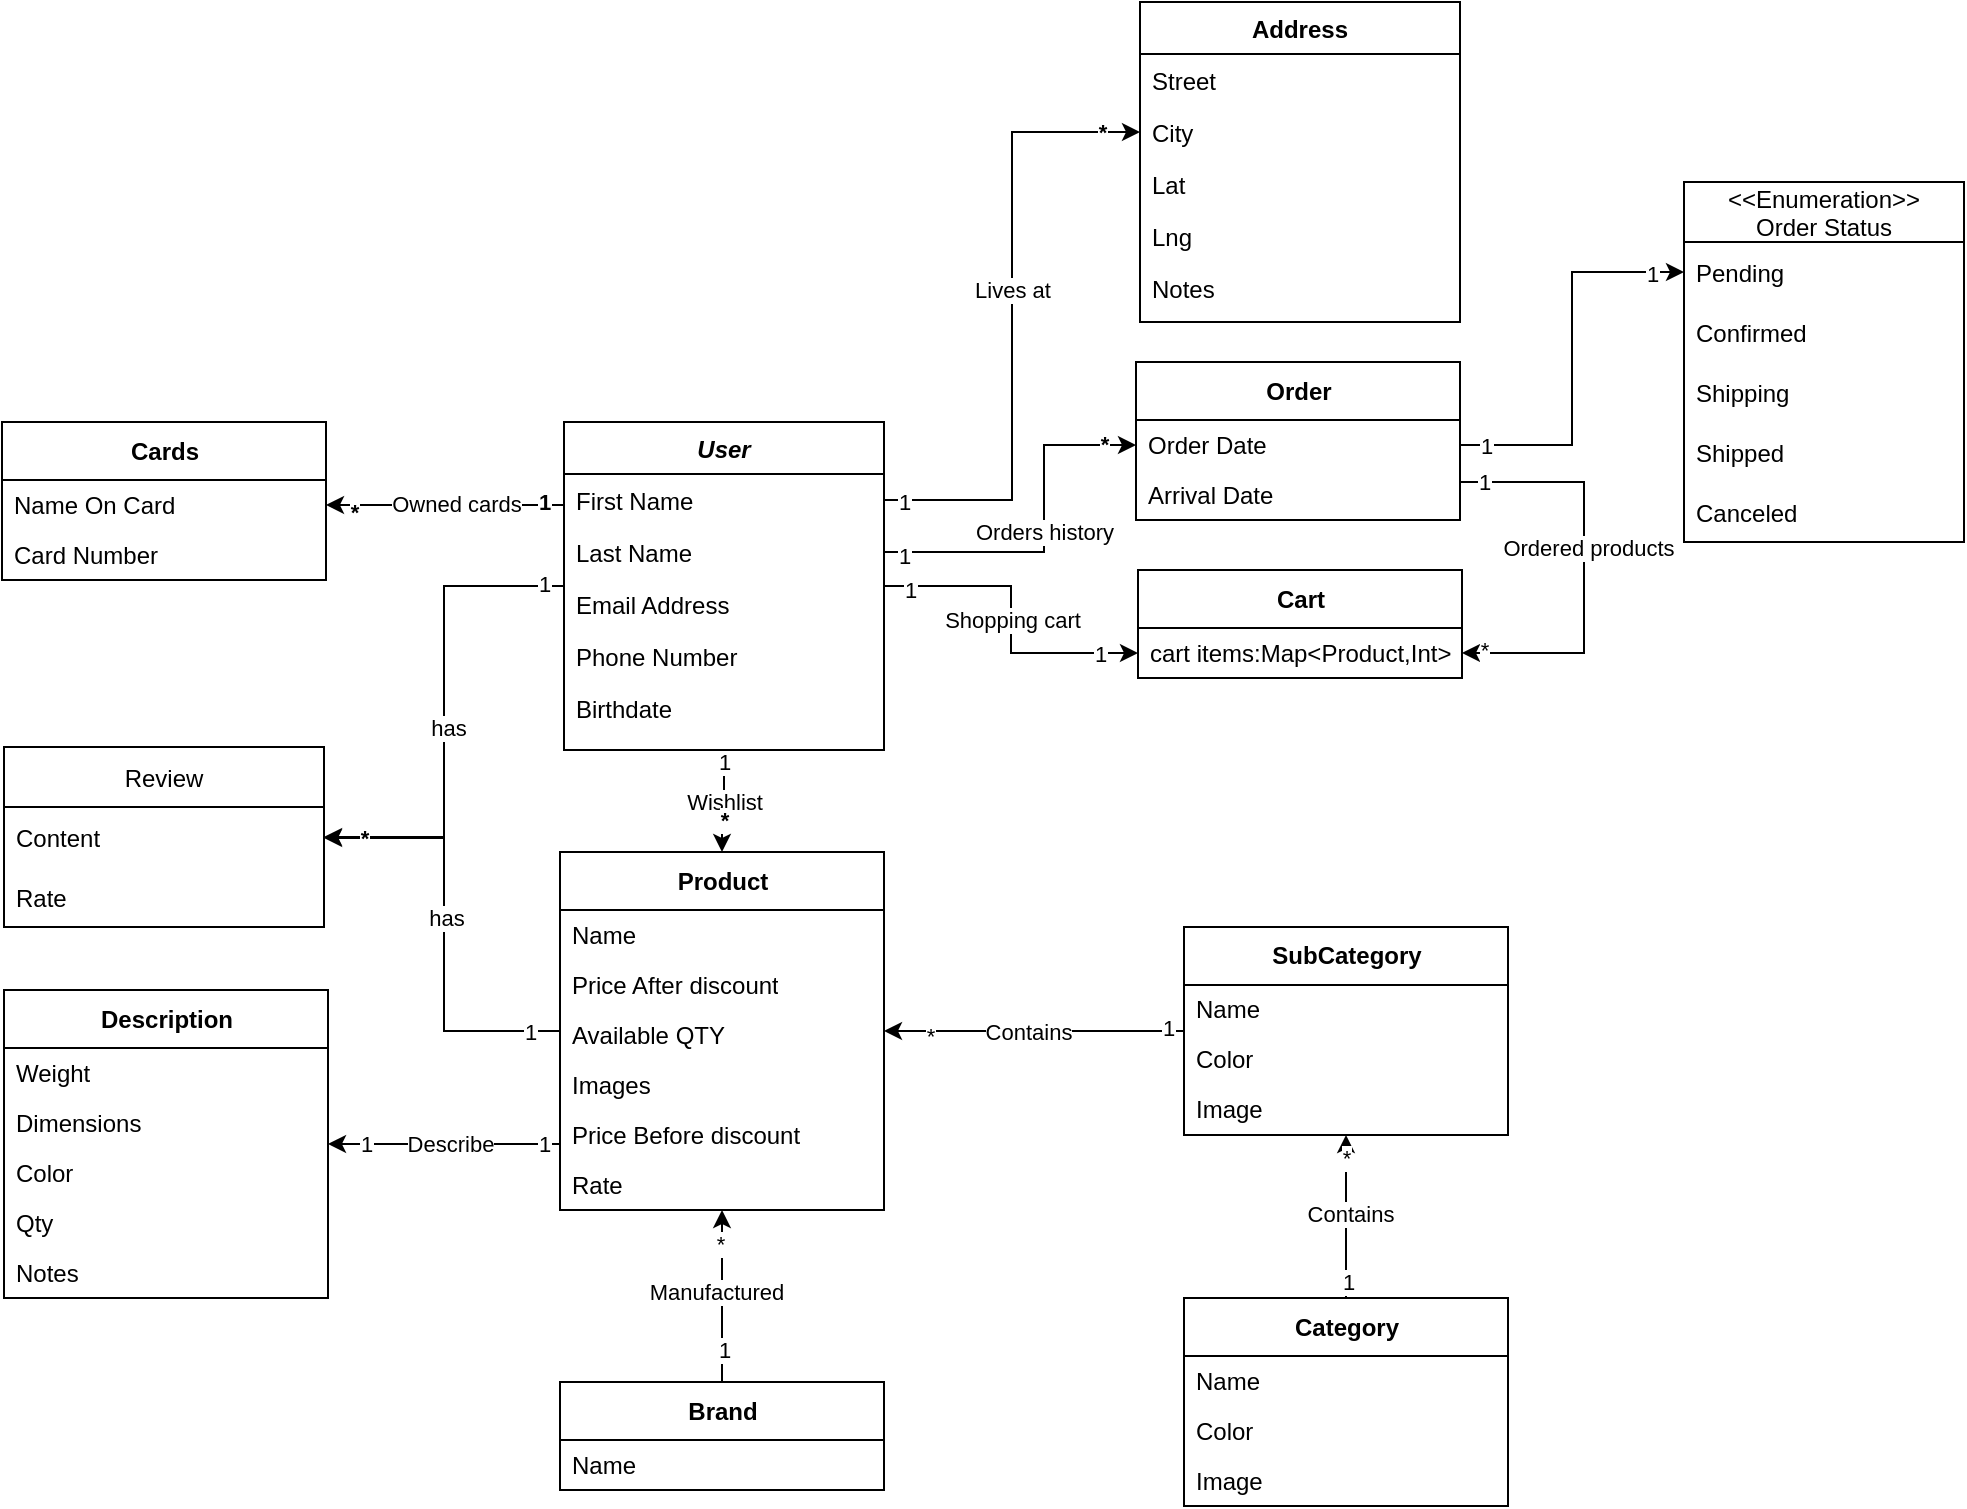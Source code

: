 <mxfile version="15.8.4" type="device"><diagram id="C5RBs43oDa-KdzZeNtuy" name="Page-1"><mxGraphModel dx="1754" dy="1561" grid="1" gridSize="10" guides="1" tooltips="1" connect="1" arrows="1" fold="1" page="1" pageScale="1" pageWidth="827" pageHeight="1169" math="0" shadow="0"><root><mxCell id="WIyWlLk6GJQsqaUBKTNV-0"/><mxCell id="WIyWlLk6GJQsqaUBKTNV-1" parent="WIyWlLk6GJQsqaUBKTNV-0"/><mxCell id="TYzhtaJkAtgRP31RwPeW-9" style="edgeStyle=orthogonalEdgeStyle;rounded=0;orthogonalLoop=1;jettySize=auto;html=1;entryX=0;entryY=0.5;entryDx=0;entryDy=0;exitX=1;exitY=0.5;exitDx=0;exitDy=0;" parent="WIyWlLk6GJQsqaUBKTNV-1" source="zkfFHV4jXpPFQw0GAbJ--1" target="zkfFHV4jXpPFQw0GAbJ--19" edge="1"><mxGeometry relative="1" as="geometry"/></mxCell><mxCell id="TYzhtaJkAtgRP31RwPeW-10" value="Lives at" style="edgeLabel;html=1;align=center;verticalAlign=middle;resizable=0;points=[];" parent="TYzhtaJkAtgRP31RwPeW-9" vertex="1" connectable="0"><mxGeometry x="0.083" relative="1" as="geometry"><mxPoint as="offset"/></mxGeometry></mxCell><mxCell id="TYzhtaJkAtgRP31RwPeW-12" value="1" style="edgeLabel;html=1;align=center;verticalAlign=middle;resizable=0;points=[];" parent="TYzhtaJkAtgRP31RwPeW-9" vertex="1" connectable="0"><mxGeometry x="-0.917" y="-1" relative="1" as="geometry"><mxPoint x="-3" as="offset"/></mxGeometry></mxCell><mxCell id="TYzhtaJkAtgRP31RwPeW-13" value="&lt;b&gt;*&lt;/b&gt;" style="edgeLabel;html=1;align=center;verticalAlign=middle;resizable=0;points=[];" parent="TYzhtaJkAtgRP31RwPeW-9" vertex="1" connectable="0"><mxGeometry x="0.878" relative="1" as="geometry"><mxPoint as="offset"/></mxGeometry></mxCell><mxCell id="TYzhtaJkAtgRP31RwPeW-72" value="Shopping cart" style="edgeStyle=orthogonalEdgeStyle;rounded=0;orthogonalLoop=1;jettySize=auto;html=1;entryX=0;entryY=0.5;entryDx=0;entryDy=0;" parent="WIyWlLk6GJQsqaUBKTNV-1" source="zkfFHV4jXpPFQw0GAbJ--0" target="TYzhtaJkAtgRP31RwPeW-34" edge="1"><mxGeometry relative="1" as="geometry"/></mxCell><mxCell id="TYzhtaJkAtgRP31RwPeW-73" value="1" style="edgeLabel;html=1;align=center;verticalAlign=middle;resizable=0;points=[];" parent="TYzhtaJkAtgRP31RwPeW-72" vertex="1" connectable="0"><mxGeometry x="-0.844" y="-2" relative="1" as="geometry"><mxPoint as="offset"/></mxGeometry></mxCell><mxCell id="TYzhtaJkAtgRP31RwPeW-74" value="1" style="edgeLabel;html=1;align=center;verticalAlign=middle;resizable=0;points=[];" parent="TYzhtaJkAtgRP31RwPeW-72" vertex="1" connectable="0"><mxGeometry x="0.765" y="1" relative="1" as="geometry"><mxPoint y="1" as="offset"/></mxGeometry></mxCell><mxCell id="TYzhtaJkAtgRP31RwPeW-75" value="Wishlist" style="edgeStyle=orthogonalEdgeStyle;rounded=0;orthogonalLoop=1;jettySize=auto;html=1;entryX=0.5;entryY=0;entryDx=0;entryDy=0;" parent="WIyWlLk6GJQsqaUBKTNV-1" source="zkfFHV4jXpPFQw0GAbJ--0" target="TYzhtaJkAtgRP31RwPeW-25" edge="1"><mxGeometry relative="1" as="geometry"/></mxCell><mxCell id="TYzhtaJkAtgRP31RwPeW-76" value="1" style="edgeLabel;html=1;align=center;verticalAlign=middle;resizable=0;points=[];" parent="TYzhtaJkAtgRP31RwPeW-75" vertex="1" connectable="0"><mxGeometry x="-0.794" y="2" relative="1" as="geometry"><mxPoint x="-2" as="offset"/></mxGeometry></mxCell><mxCell id="TYzhtaJkAtgRP31RwPeW-77" value="*" style="edgeLabel;html=1;align=center;verticalAlign=middle;resizable=0;points=[];fontStyle=1" parent="TYzhtaJkAtgRP31RwPeW-75" vertex="1" connectable="0"><mxGeometry x="0.726" y="2" relative="1" as="geometry"><mxPoint x="-1" y="-9" as="offset"/></mxGeometry></mxCell><mxCell id="sd44v-AZiy7XLzs2Aaus-18" style="edgeStyle=orthogonalEdgeStyle;rounded=0;orthogonalLoop=1;jettySize=auto;html=1;" edge="1" parent="WIyWlLk6GJQsqaUBKTNV-1" source="zkfFHV4jXpPFQw0GAbJ--0" target="sd44v-AZiy7XLzs2Aaus-8"><mxGeometry relative="1" as="geometry"/></mxCell><mxCell id="sd44v-AZiy7XLzs2Aaus-19" value="1" style="edgeLabel;html=1;align=center;verticalAlign=middle;resizable=0;points=[];" vertex="1" connectable="0" parent="sd44v-AZiy7XLzs2Aaus-18"><mxGeometry x="-0.913" y="-1" relative="1" as="geometry"><mxPoint as="offset"/></mxGeometry></mxCell><mxCell id="sd44v-AZiy7XLzs2Aaus-20" value="has" style="edgeLabel;html=1;align=center;verticalAlign=middle;resizable=0;points=[];" vertex="1" connectable="0" parent="sd44v-AZiy7XLzs2Aaus-18"><mxGeometry x="0.062" y="2" relative="1" as="geometry"><mxPoint as="offset"/></mxGeometry></mxCell><mxCell id="zkfFHV4jXpPFQw0GAbJ--0" value="User" style="swimlane;fontStyle=3;align=center;verticalAlign=top;childLayout=stackLayout;horizontal=1;startSize=26;horizontalStack=0;resizeParent=1;resizeLast=0;collapsible=1;marginBottom=0;rounded=0;shadow=0;strokeWidth=1;" parent="WIyWlLk6GJQsqaUBKTNV-1" vertex="1"><mxGeometry x="220" y="120" width="160" height="164" as="geometry"><mxRectangle x="230" y="140" width="160" height="26" as="alternateBounds"/></mxGeometry></mxCell><mxCell id="zkfFHV4jXpPFQw0GAbJ--1" value="First Name" style="text;align=left;verticalAlign=top;spacingLeft=4;spacingRight=4;overflow=hidden;rotatable=0;points=[[0,0.5],[1,0.5]];portConstraint=eastwest;" parent="zkfFHV4jXpPFQw0GAbJ--0" vertex="1"><mxGeometry y="26" width="160" height="26" as="geometry"/></mxCell><mxCell id="zkfFHV4jXpPFQw0GAbJ--2" value="Last Name" style="text;align=left;verticalAlign=top;spacingLeft=4;spacingRight=4;overflow=hidden;rotatable=0;points=[[0,0.5],[1,0.5]];portConstraint=eastwest;rounded=0;shadow=0;html=0;" parent="zkfFHV4jXpPFQw0GAbJ--0" vertex="1"><mxGeometry y="52" width="160" height="26" as="geometry"/></mxCell><mxCell id="zkfFHV4jXpPFQw0GAbJ--3" value="Email Address" style="text;align=left;verticalAlign=top;spacingLeft=4;spacingRight=4;overflow=hidden;rotatable=0;points=[[0,0.5],[1,0.5]];portConstraint=eastwest;rounded=0;shadow=0;html=0;" parent="zkfFHV4jXpPFQw0GAbJ--0" vertex="1"><mxGeometry y="78" width="160" height="26" as="geometry"/></mxCell><mxCell id="TYzhtaJkAtgRP31RwPeW-0" value="Phone Number" style="text;align=left;verticalAlign=top;spacingLeft=4;spacingRight=4;overflow=hidden;rotatable=0;points=[[0,0.5],[1,0.5]];portConstraint=eastwest;rounded=0;shadow=0;html=0;" parent="zkfFHV4jXpPFQw0GAbJ--0" vertex="1"><mxGeometry y="104" width="160" height="26" as="geometry"/></mxCell><mxCell id="TYzhtaJkAtgRP31RwPeW-1" value="Birthdate" style="text;align=left;verticalAlign=top;spacingLeft=4;spacingRight=4;overflow=hidden;rotatable=0;points=[[0,0.5],[1,0.5]];portConstraint=eastwest;rounded=0;shadow=0;html=0;" parent="zkfFHV4jXpPFQw0GAbJ--0" vertex="1"><mxGeometry y="130" width="160" height="26" as="geometry"/></mxCell><mxCell id="zkfFHV4jXpPFQw0GAbJ--17" value="Address" style="swimlane;fontStyle=1;align=center;verticalAlign=top;childLayout=stackLayout;horizontal=1;startSize=26;horizontalStack=0;resizeParent=1;resizeLast=0;collapsible=1;marginBottom=0;rounded=0;shadow=0;strokeWidth=1;" parent="WIyWlLk6GJQsqaUBKTNV-1" vertex="1"><mxGeometry x="508" y="-90" width="160" height="160" as="geometry"><mxRectangle x="550" y="140" width="160" height="26" as="alternateBounds"/></mxGeometry></mxCell><mxCell id="zkfFHV4jXpPFQw0GAbJ--18" value="Street" style="text;align=left;verticalAlign=top;spacingLeft=4;spacingRight=4;overflow=hidden;rotatable=0;points=[[0,0.5],[1,0.5]];portConstraint=eastwest;" parent="zkfFHV4jXpPFQw0GAbJ--17" vertex="1"><mxGeometry y="26" width="160" height="26" as="geometry"/></mxCell><mxCell id="zkfFHV4jXpPFQw0GAbJ--19" value="City" style="text;align=left;verticalAlign=top;spacingLeft=4;spacingRight=4;overflow=hidden;rotatable=0;points=[[0,0.5],[1,0.5]];portConstraint=eastwest;rounded=0;shadow=0;html=0;" parent="zkfFHV4jXpPFQw0GAbJ--17" vertex="1"><mxGeometry y="52" width="160" height="26" as="geometry"/></mxCell><mxCell id="zkfFHV4jXpPFQw0GAbJ--20" value="Lat" style="text;align=left;verticalAlign=top;spacingLeft=4;spacingRight=4;overflow=hidden;rotatable=0;points=[[0,0.5],[1,0.5]];portConstraint=eastwest;rounded=0;shadow=0;html=0;" parent="zkfFHV4jXpPFQw0GAbJ--17" vertex="1"><mxGeometry y="78" width="160" height="26" as="geometry"/></mxCell><mxCell id="zkfFHV4jXpPFQw0GAbJ--21" value="Lng" style="text;align=left;verticalAlign=top;spacingLeft=4;spacingRight=4;overflow=hidden;rotatable=0;points=[[0,0.5],[1,0.5]];portConstraint=eastwest;rounded=0;shadow=0;html=0;" parent="zkfFHV4jXpPFQw0GAbJ--17" vertex="1"><mxGeometry y="104" width="160" height="26" as="geometry"/></mxCell><mxCell id="zkfFHV4jXpPFQw0GAbJ--22" value="Notes" style="text;align=left;verticalAlign=top;spacingLeft=4;spacingRight=4;overflow=hidden;rotatable=0;points=[[0,0.5],[1,0.5]];portConstraint=eastwest;rounded=0;shadow=0;html=0;" parent="zkfFHV4jXpPFQw0GAbJ--17" vertex="1"><mxGeometry y="130" width="160" height="26" as="geometry"/></mxCell><mxCell id="TYzhtaJkAtgRP31RwPeW-2" value="Order" style="swimlane;fontStyle=1;align=center;verticalAlign=middle;childLayout=stackLayout;horizontal=1;startSize=29;horizontalStack=0;resizeParent=1;resizeParentMax=0;resizeLast=0;collapsible=0;marginBottom=0;html=1;" parent="WIyWlLk6GJQsqaUBKTNV-1" vertex="1"><mxGeometry x="506" y="90" width="162" height="79" as="geometry"/></mxCell><mxCell id="TYzhtaJkAtgRP31RwPeW-4" value="Order Date" style="text;html=1;strokeColor=none;fillColor=none;align=left;verticalAlign=middle;spacingLeft=4;spacingRight=4;overflow=hidden;rotatable=0;points=[[0,0.5],[1,0.5]];portConstraint=eastwest;" parent="TYzhtaJkAtgRP31RwPeW-2" vertex="1"><mxGeometry y="29" width="162" height="25" as="geometry"/></mxCell><mxCell id="TYzhtaJkAtgRP31RwPeW-43" value="Arrival Date" style="text;html=1;strokeColor=none;fillColor=none;align=left;verticalAlign=middle;spacingLeft=4;spacingRight=4;overflow=hidden;rotatable=0;points=[[0,0.5],[1,0.5]];portConstraint=eastwest;" parent="TYzhtaJkAtgRP31RwPeW-2" vertex="1"><mxGeometry y="54" width="162" height="25" as="geometry"/></mxCell><mxCell id="TYzhtaJkAtgRP31RwPeW-11" value="Orders history" style="edgeStyle=orthogonalEdgeStyle;rounded=0;orthogonalLoop=1;jettySize=auto;html=1;exitX=1;exitY=0.5;exitDx=0;exitDy=0;entryX=0;entryY=0.5;entryDx=0;entryDy=0;" parent="WIyWlLk6GJQsqaUBKTNV-1" source="zkfFHV4jXpPFQw0GAbJ--2" edge="1"><mxGeometry relative="1" as="geometry"><mxPoint x="506" y="131.5" as="targetPoint"/><Array as="points"><mxPoint x="460" y="185"/><mxPoint x="460" y="132"/></Array></mxGeometry></mxCell><mxCell id="TYzhtaJkAtgRP31RwPeW-15" value="1" style="edgeLabel;html=1;align=center;verticalAlign=middle;resizable=0;points=[];" parent="TYzhtaJkAtgRP31RwPeW-11" vertex="1" connectable="0"><mxGeometry x="-0.788" y="-2" relative="1" as="geometry"><mxPoint x="-9" as="offset"/></mxGeometry></mxCell><mxCell id="TYzhtaJkAtgRP31RwPeW-16" value="&lt;b&gt;*&lt;/b&gt;" style="edgeLabel;html=1;align=center;verticalAlign=middle;resizable=0;points=[];" parent="TYzhtaJkAtgRP31RwPeW-11" vertex="1" connectable="0"><mxGeometry x="0.855" y="2" relative="1" as="geometry"><mxPoint x="-3" y="1" as="offset"/></mxGeometry></mxCell><mxCell id="TYzhtaJkAtgRP31RwPeW-18" value="Cards" style="swimlane;fontStyle=1;align=center;verticalAlign=middle;childLayout=stackLayout;horizontal=1;startSize=29;horizontalStack=0;resizeParent=1;resizeParentMax=0;resizeLast=0;collapsible=0;marginBottom=0;html=1;" parent="WIyWlLk6GJQsqaUBKTNV-1" vertex="1"><mxGeometry x="-61" y="120" width="162" height="79" as="geometry"/></mxCell><mxCell id="TYzhtaJkAtgRP31RwPeW-20" value="Name On Card" style="text;html=1;strokeColor=none;fillColor=none;align=left;verticalAlign=middle;spacingLeft=4;spacingRight=4;overflow=hidden;rotatable=0;points=[[0,0.5],[1,0.5]];portConstraint=eastwest;" parent="TYzhtaJkAtgRP31RwPeW-18" vertex="1"><mxGeometry y="29" width="162" height="25" as="geometry"/></mxCell><mxCell id="TYzhtaJkAtgRP31RwPeW-58" value="Card Number" style="text;html=1;strokeColor=none;fillColor=none;align=left;verticalAlign=middle;spacingLeft=4;spacingRight=4;overflow=hidden;rotatable=0;points=[[0,0.5],[1,0.5]];portConstraint=eastwest;" parent="TYzhtaJkAtgRP31RwPeW-18" vertex="1"><mxGeometry y="54" width="162" height="25" as="geometry"/></mxCell><mxCell id="TYzhtaJkAtgRP31RwPeW-105" style="edgeStyle=orthogonalEdgeStyle;rounded=0;orthogonalLoop=1;jettySize=auto;html=1;" parent="WIyWlLk6GJQsqaUBKTNV-1" source="TYzhtaJkAtgRP31RwPeW-25" target="TYzhtaJkAtgRP31RwPeW-98" edge="1"><mxGeometry relative="1" as="geometry"><Array as="points"><mxPoint x="180" y="481"/><mxPoint x="180" y="481"/></Array></mxGeometry></mxCell><mxCell id="TYzhtaJkAtgRP31RwPeW-107" value="1" style="edgeLabel;html=1;align=center;verticalAlign=middle;resizable=0;points=[];" parent="TYzhtaJkAtgRP31RwPeW-105" vertex="1" connectable="0"><mxGeometry x="0.685" relative="1" as="geometry"><mxPoint as="offset"/></mxGeometry></mxCell><mxCell id="TYzhtaJkAtgRP31RwPeW-108" value="1" style="edgeLabel;html=1;align=center;verticalAlign=middle;resizable=0;points=[];" parent="TYzhtaJkAtgRP31RwPeW-105" vertex="1" connectable="0"><mxGeometry x="-0.857" relative="1" as="geometry"><mxPoint as="offset"/></mxGeometry></mxCell><mxCell id="TYzhtaJkAtgRP31RwPeW-110" value="Describe" style="edgeLabel;html=1;align=center;verticalAlign=middle;resizable=0;points=[];" parent="TYzhtaJkAtgRP31RwPeW-105" vertex="1" connectable="0"><mxGeometry x="-0.046" relative="1" as="geometry"><mxPoint as="offset"/></mxGeometry></mxCell><mxCell id="sd44v-AZiy7XLzs2Aaus-14" style="edgeStyle=orthogonalEdgeStyle;rounded=0;orthogonalLoop=1;jettySize=auto;html=1;" edge="1" parent="WIyWlLk6GJQsqaUBKTNV-1" source="TYzhtaJkAtgRP31RwPeW-25" target="sd44v-AZiy7XLzs2Aaus-8"><mxGeometry relative="1" as="geometry"><Array as="points"><mxPoint x="160" y="425"/><mxPoint x="160" y="328"/></Array></mxGeometry></mxCell><mxCell id="sd44v-AZiy7XLzs2Aaus-15" value="1" style="edgeLabel;html=1;align=center;verticalAlign=middle;resizable=0;points=[];" vertex="1" connectable="0" parent="sd44v-AZiy7XLzs2Aaus-14"><mxGeometry x="-0.857" relative="1" as="geometry"><mxPoint as="offset"/></mxGeometry></mxCell><mxCell id="sd44v-AZiy7XLzs2Aaus-16" value="&lt;b&gt;*&lt;/b&gt;" style="edgeLabel;html=1;align=center;verticalAlign=middle;resizable=0;points=[];" vertex="1" connectable="0" parent="sd44v-AZiy7XLzs2Aaus-14"><mxGeometry x="0.812" relative="1" as="geometry"><mxPoint as="offset"/></mxGeometry></mxCell><mxCell id="sd44v-AZiy7XLzs2Aaus-17" value="has" style="edgeLabel;html=1;align=center;verticalAlign=middle;resizable=0;points=[];" vertex="1" connectable="0" parent="sd44v-AZiy7XLzs2Aaus-14"><mxGeometry x="0.073" y="-1" relative="1" as="geometry"><mxPoint as="offset"/></mxGeometry></mxCell><mxCell id="TYzhtaJkAtgRP31RwPeW-25" value="Product" style="swimlane;fontStyle=1;align=center;verticalAlign=middle;childLayout=stackLayout;horizontal=1;startSize=29;horizontalStack=0;resizeParent=1;resizeParentMax=0;resizeLast=0;collapsible=0;marginBottom=0;html=1;" parent="WIyWlLk6GJQsqaUBKTNV-1" vertex="1"><mxGeometry x="218" y="335" width="162" height="179" as="geometry"/></mxCell><mxCell id="TYzhtaJkAtgRP31RwPeW-27" value="Name" style="text;html=1;strokeColor=none;fillColor=none;align=left;verticalAlign=middle;spacingLeft=4;spacingRight=4;overflow=hidden;rotatable=0;points=[[0,0.5],[1,0.5]];portConstraint=eastwest;" parent="TYzhtaJkAtgRP31RwPeW-25" vertex="1"><mxGeometry y="29" width="162" height="25" as="geometry"/></mxCell><mxCell id="TYzhtaJkAtgRP31RwPeW-78" value="Price After discount" style="text;html=1;strokeColor=none;fillColor=none;align=left;verticalAlign=middle;spacingLeft=4;spacingRight=4;overflow=hidden;rotatable=0;points=[[0,0.5],[1,0.5]];portConstraint=eastwest;" parent="TYzhtaJkAtgRP31RwPeW-25" vertex="1"><mxGeometry y="54" width="162" height="25" as="geometry"/></mxCell><mxCell id="TYzhtaJkAtgRP31RwPeW-79" value="Available QTY&amp;nbsp;" style="text;html=1;strokeColor=none;fillColor=none;align=left;verticalAlign=middle;spacingLeft=4;spacingRight=4;overflow=hidden;rotatable=0;points=[[0,0.5],[1,0.5]];portConstraint=eastwest;" parent="TYzhtaJkAtgRP31RwPeW-25" vertex="1"><mxGeometry y="79" width="162" height="25" as="geometry"/></mxCell><mxCell id="sd44v-AZiy7XLzs2Aaus-4" value="Images" style="text;html=1;strokeColor=none;fillColor=none;align=left;verticalAlign=middle;spacingLeft=4;spacingRight=4;overflow=hidden;rotatable=0;points=[[0,0.5],[1,0.5]];portConstraint=eastwest;" vertex="1" parent="TYzhtaJkAtgRP31RwPeW-25"><mxGeometry y="104" width="162" height="25" as="geometry"/></mxCell><mxCell id="sd44v-AZiy7XLzs2Aaus-5" value="Price Before discount" style="text;html=1;strokeColor=none;fillColor=none;align=left;verticalAlign=middle;spacingLeft=4;spacingRight=4;overflow=hidden;rotatable=0;points=[[0,0.5],[1,0.5]];portConstraint=eastwest;" vertex="1" parent="TYzhtaJkAtgRP31RwPeW-25"><mxGeometry y="129" width="162" height="25" as="geometry"/></mxCell><mxCell id="sd44v-AZiy7XLzs2Aaus-6" value="Rate" style="text;html=1;strokeColor=none;fillColor=none;align=left;verticalAlign=middle;spacingLeft=4;spacingRight=4;overflow=hidden;rotatable=0;points=[[0,0.5],[1,0.5]];portConstraint=eastwest;" vertex="1" parent="TYzhtaJkAtgRP31RwPeW-25"><mxGeometry y="154" width="162" height="25" as="geometry"/></mxCell><mxCell id="TYzhtaJkAtgRP31RwPeW-32" value="Cart" style="swimlane;fontStyle=1;align=center;verticalAlign=middle;childLayout=stackLayout;horizontal=1;startSize=29;horizontalStack=0;resizeParent=1;resizeParentMax=0;resizeLast=0;collapsible=0;marginBottom=0;html=1;" parent="WIyWlLk6GJQsqaUBKTNV-1" vertex="1"><mxGeometry x="507" y="194" width="162" height="54" as="geometry"/></mxCell><mxCell id="TYzhtaJkAtgRP31RwPeW-34" value="cart items:Map&amp;lt;Product,Int&amp;gt;" style="text;html=1;strokeColor=none;fillColor=none;align=left;verticalAlign=middle;spacingLeft=4;spacingRight=4;overflow=hidden;rotatable=0;points=[[0,0.5],[1,0.5]];portConstraint=eastwest;" parent="TYzhtaJkAtgRP31RwPeW-32" vertex="1"><mxGeometry y="29" width="162" height="25" as="geometry"/></mxCell><mxCell id="TYzhtaJkAtgRP31RwPeW-39" style="edgeStyle=orthogonalEdgeStyle;rounded=0;orthogonalLoop=1;jettySize=auto;html=1;exitX=1;exitY=0.5;exitDx=0;exitDy=0;entryX=1;entryY=0.5;entryDx=0;entryDy=0;" parent="WIyWlLk6GJQsqaUBKTNV-1" source="TYzhtaJkAtgRP31RwPeW-43" target="TYzhtaJkAtgRP31RwPeW-34" edge="1"><mxGeometry relative="1" as="geometry"><mxPoint x="668" y="131.5" as="sourcePoint"/><Array as="points"><mxPoint x="668" y="150"/><mxPoint x="730" y="150"/><mxPoint x="730" y="236"/></Array></mxGeometry></mxCell><mxCell id="TYzhtaJkAtgRP31RwPeW-40" value="Ordered products" style="edgeLabel;html=1;align=center;verticalAlign=middle;resizable=0;points=[];" parent="TYzhtaJkAtgRP31RwPeW-39" vertex="1" connectable="0"><mxGeometry x="-0.058" y="2" relative="1" as="geometry"><mxPoint as="offset"/></mxGeometry></mxCell><mxCell id="TYzhtaJkAtgRP31RwPeW-41" value="1" style="edgeLabel;html=1;align=center;verticalAlign=middle;resizable=0;points=[];" parent="TYzhtaJkAtgRP31RwPeW-39" vertex="1" connectable="0"><mxGeometry x="-0.939" relative="1" as="geometry"><mxPoint x="12" as="offset"/></mxGeometry></mxCell><mxCell id="TYzhtaJkAtgRP31RwPeW-42" value="*" style="edgeLabel;html=1;align=center;verticalAlign=middle;resizable=0;points=[];" parent="TYzhtaJkAtgRP31RwPeW-39" vertex="1" connectable="0"><mxGeometry x="0.901" y="-2" relative="1" as="geometry"><mxPoint as="offset"/></mxGeometry></mxCell><mxCell id="TYzhtaJkAtgRP31RwPeW-49" value="&lt;&lt;Enumeration&gt;&gt;&#10;Order Status" style="swimlane;fontStyle=0;childLayout=stackLayout;horizontal=1;startSize=30;horizontalStack=0;resizeParent=1;resizeParentMax=0;resizeLast=0;collapsible=1;marginBottom=0;" parent="WIyWlLk6GJQsqaUBKTNV-1" vertex="1"><mxGeometry x="780" width="140" height="180" as="geometry"/></mxCell><mxCell id="TYzhtaJkAtgRP31RwPeW-50" value="Pending" style="text;strokeColor=none;fillColor=none;align=left;verticalAlign=middle;spacingLeft=4;spacingRight=4;overflow=hidden;points=[[0,0.5],[1,0.5]];portConstraint=eastwest;rotatable=0;" parent="TYzhtaJkAtgRP31RwPeW-49" vertex="1"><mxGeometry y="30" width="140" height="30" as="geometry"/></mxCell><mxCell id="TYzhtaJkAtgRP31RwPeW-51" value="Confirmed" style="text;strokeColor=none;fillColor=none;align=left;verticalAlign=middle;spacingLeft=4;spacingRight=4;overflow=hidden;points=[[0,0.5],[1,0.5]];portConstraint=eastwest;rotatable=0;" parent="TYzhtaJkAtgRP31RwPeW-49" vertex="1"><mxGeometry y="60" width="140" height="30" as="geometry"/></mxCell><mxCell id="TYzhtaJkAtgRP31RwPeW-52" value="Shipping" style="text;strokeColor=none;fillColor=none;align=left;verticalAlign=middle;spacingLeft=4;spacingRight=4;overflow=hidden;points=[[0,0.5],[1,0.5]];portConstraint=eastwest;rotatable=0;" parent="TYzhtaJkAtgRP31RwPeW-49" vertex="1"><mxGeometry y="90" width="140" height="30" as="geometry"/></mxCell><mxCell id="TYzhtaJkAtgRP31RwPeW-56" value="Shipped" style="text;strokeColor=none;fillColor=none;align=left;verticalAlign=middle;spacingLeft=4;spacingRight=4;overflow=hidden;points=[[0,0.5],[1,0.5]];portConstraint=eastwest;rotatable=0;" parent="TYzhtaJkAtgRP31RwPeW-49" vertex="1"><mxGeometry y="120" width="140" height="30" as="geometry"/></mxCell><mxCell id="TYzhtaJkAtgRP31RwPeW-57" value="Canceled" style="text;strokeColor=none;fillColor=none;align=left;verticalAlign=middle;spacingLeft=4;spacingRight=4;overflow=hidden;points=[[0,0.5],[1,0.5]];portConstraint=eastwest;rotatable=0;" parent="TYzhtaJkAtgRP31RwPeW-49" vertex="1"><mxGeometry y="150" width="140" height="30" as="geometry"/></mxCell><mxCell id="TYzhtaJkAtgRP31RwPeW-53" style="edgeStyle=orthogonalEdgeStyle;rounded=0;orthogonalLoop=1;jettySize=auto;html=1;exitX=1;exitY=0.5;exitDx=0;exitDy=0;entryX=0;entryY=0.5;entryDx=0;entryDy=0;" parent="WIyWlLk6GJQsqaUBKTNV-1" source="TYzhtaJkAtgRP31RwPeW-4" target="TYzhtaJkAtgRP31RwPeW-50" edge="1"><mxGeometry relative="1" as="geometry"/></mxCell><mxCell id="TYzhtaJkAtgRP31RwPeW-54" value="1" style="edgeLabel;html=1;align=center;verticalAlign=middle;resizable=0;points=[];" parent="TYzhtaJkAtgRP31RwPeW-53" vertex="1" connectable="0"><mxGeometry x="0.829" y="-1" relative="1" as="geometry"><mxPoint x="1" as="offset"/></mxGeometry></mxCell><mxCell id="TYzhtaJkAtgRP31RwPeW-55" value="1" style="edgeLabel;html=1;align=center;verticalAlign=middle;resizable=0;points=[];" parent="TYzhtaJkAtgRP31RwPeW-53" vertex="1" connectable="0"><mxGeometry x="-0.869" y="1" relative="1" as="geometry"><mxPoint y="1" as="offset"/></mxGeometry></mxCell><mxCell id="TYzhtaJkAtgRP31RwPeW-59" style="edgeStyle=orthogonalEdgeStyle;rounded=0;orthogonalLoop=1;jettySize=auto;html=1;entryX=1;entryY=0.5;entryDx=0;entryDy=0;" parent="WIyWlLk6GJQsqaUBKTNV-1" source="zkfFHV4jXpPFQw0GAbJ--0" target="TYzhtaJkAtgRP31RwPeW-20" edge="1"><mxGeometry relative="1" as="geometry"><Array as="points"><mxPoint x="161" y="162"/></Array></mxGeometry></mxCell><mxCell id="TYzhtaJkAtgRP31RwPeW-60" value="Owned cards" style="edgeLabel;html=1;align=center;verticalAlign=middle;resizable=0;points=[];" parent="TYzhtaJkAtgRP31RwPeW-59" vertex="1" connectable="0"><mxGeometry x="-0.089" y="2" relative="1" as="geometry"><mxPoint y="-3" as="offset"/></mxGeometry></mxCell><mxCell id="TYzhtaJkAtgRP31RwPeW-61" value="&lt;b&gt;1&lt;/b&gt;" style="edgeLabel;html=1;align=center;verticalAlign=middle;resizable=0;points=[];" parent="TYzhtaJkAtgRP31RwPeW-59" vertex="1" connectable="0"><mxGeometry x="-0.899" y="-2" relative="1" as="geometry"><mxPoint x="-4" as="offset"/></mxGeometry></mxCell><mxCell id="TYzhtaJkAtgRP31RwPeW-62" value="&lt;b&gt;*&lt;/b&gt;" style="edgeLabel;html=1;align=center;verticalAlign=middle;resizable=0;points=[];" parent="TYzhtaJkAtgRP31RwPeW-59" vertex="1" connectable="0"><mxGeometry x="0.764" y="3" relative="1" as="geometry"><mxPoint as="offset"/></mxGeometry></mxCell><mxCell id="TYzhtaJkAtgRP31RwPeW-88" style="edgeStyle=orthogonalEdgeStyle;rounded=0;orthogonalLoop=1;jettySize=auto;html=1;" parent="WIyWlLk6GJQsqaUBKTNV-1" source="TYzhtaJkAtgRP31RwPeW-80" target="TYzhtaJkAtgRP31RwPeW-25" edge="1"><mxGeometry relative="1" as="geometry"><Array as="points"/></mxGeometry></mxCell><mxCell id="TYzhtaJkAtgRP31RwPeW-89" value="1" style="edgeLabel;html=1;align=center;verticalAlign=middle;resizable=0;points=[];" parent="TYzhtaJkAtgRP31RwPeW-88" vertex="1" connectable="0"><mxGeometry x="-0.891" y="-2" relative="1" as="geometry"><mxPoint as="offset"/></mxGeometry></mxCell><mxCell id="TYzhtaJkAtgRP31RwPeW-90" value="*" style="edgeLabel;html=1;align=center;verticalAlign=middle;resizable=0;points=[];" parent="TYzhtaJkAtgRP31RwPeW-88" vertex="1" connectable="0"><mxGeometry x="0.703" y="2" relative="1" as="geometry"><mxPoint as="offset"/></mxGeometry></mxCell><mxCell id="TYzhtaJkAtgRP31RwPeW-91" value="Contains" style="edgeLabel;html=1;align=center;verticalAlign=middle;resizable=0;points=[];" parent="TYzhtaJkAtgRP31RwPeW-88" vertex="1" connectable="0"><mxGeometry x="0.047" relative="1" as="geometry"><mxPoint as="offset"/></mxGeometry></mxCell><mxCell id="TYzhtaJkAtgRP31RwPeW-80" value="SubCategory" style="swimlane;fontStyle=1;align=center;verticalAlign=middle;childLayout=stackLayout;horizontal=1;startSize=29;horizontalStack=0;resizeParent=1;resizeParentMax=0;resizeLast=0;collapsible=0;marginBottom=0;html=1;" parent="WIyWlLk6GJQsqaUBKTNV-1" vertex="1"><mxGeometry x="530" y="372.5" width="162" height="104" as="geometry"/></mxCell><mxCell id="TYzhtaJkAtgRP31RwPeW-81" value="Name" style="text;html=1;strokeColor=none;fillColor=none;align=left;verticalAlign=middle;spacingLeft=4;spacingRight=4;overflow=hidden;rotatable=0;points=[[0,0.5],[1,0.5]];portConstraint=eastwest;" parent="TYzhtaJkAtgRP31RwPeW-80" vertex="1"><mxGeometry y="29" width="162" height="25" as="geometry"/></mxCell><mxCell id="sd44v-AZiy7XLzs2Aaus-0" value="Color" style="text;html=1;strokeColor=none;fillColor=none;align=left;verticalAlign=middle;spacingLeft=4;spacingRight=4;overflow=hidden;rotatable=0;points=[[0,0.5],[1,0.5]];portConstraint=eastwest;" vertex="1" parent="TYzhtaJkAtgRP31RwPeW-80"><mxGeometry y="54" width="162" height="25" as="geometry"/></mxCell><mxCell id="sd44v-AZiy7XLzs2Aaus-1" value="Image" style="text;html=1;strokeColor=none;fillColor=none;align=left;verticalAlign=middle;spacingLeft=4;spacingRight=4;overflow=hidden;rotatable=0;points=[[0,0.5],[1,0.5]];portConstraint=eastwest;" vertex="1" parent="TYzhtaJkAtgRP31RwPeW-80"><mxGeometry y="79" width="162" height="25" as="geometry"/></mxCell><mxCell id="TYzhtaJkAtgRP31RwPeW-94" style="edgeStyle=orthogonalEdgeStyle;rounded=0;orthogonalLoop=1;jettySize=auto;html=1;" parent="WIyWlLk6GJQsqaUBKTNV-1" source="TYzhtaJkAtgRP31RwPeW-92" target="TYzhtaJkAtgRP31RwPeW-25" edge="1"><mxGeometry relative="1" as="geometry"><Array as="points"><mxPoint x="299" y="510"/><mxPoint x="299" y="510"/></Array><mxPoint x="290" y="510" as="targetPoint"/></mxGeometry></mxCell><mxCell id="TYzhtaJkAtgRP31RwPeW-95" value="*" style="edgeLabel;html=1;align=center;verticalAlign=middle;resizable=0;points=[];" parent="TYzhtaJkAtgRP31RwPeW-94" vertex="1" connectable="0"><mxGeometry x="0.771" y="1" relative="1" as="geometry"><mxPoint y="7" as="offset"/></mxGeometry></mxCell><mxCell id="TYzhtaJkAtgRP31RwPeW-96" value="1" style="edgeLabel;html=1;align=center;verticalAlign=middle;resizable=0;points=[];" parent="TYzhtaJkAtgRP31RwPeW-94" vertex="1" connectable="0"><mxGeometry x="-0.897" y="-2" relative="1" as="geometry"><mxPoint x="-1" y="-12" as="offset"/></mxGeometry></mxCell><mxCell id="TYzhtaJkAtgRP31RwPeW-97" value="Manufactured" style="edgeLabel;html=1;align=center;verticalAlign=middle;resizable=0;points=[];" parent="TYzhtaJkAtgRP31RwPeW-94" vertex="1" connectable="0"><mxGeometry x="-0.017" y="3" relative="1" as="geometry"><mxPoint y="-3" as="offset"/></mxGeometry></mxCell><mxCell id="TYzhtaJkAtgRP31RwPeW-92" value="Brand" style="swimlane;fontStyle=1;align=center;verticalAlign=middle;childLayout=stackLayout;horizontal=1;startSize=29;horizontalStack=0;resizeParent=1;resizeParentMax=0;resizeLast=0;collapsible=0;marginBottom=0;html=1;" parent="WIyWlLk6GJQsqaUBKTNV-1" vertex="1"><mxGeometry x="218" y="600" width="162" height="54" as="geometry"/></mxCell><mxCell id="TYzhtaJkAtgRP31RwPeW-93" value="Name" style="text;html=1;strokeColor=none;fillColor=none;align=left;verticalAlign=middle;spacingLeft=4;spacingRight=4;overflow=hidden;rotatable=0;points=[[0,0.5],[1,0.5]];portConstraint=eastwest;" parent="TYzhtaJkAtgRP31RwPeW-92" vertex="1"><mxGeometry y="29" width="162" height="25" as="geometry"/></mxCell><mxCell id="TYzhtaJkAtgRP31RwPeW-98" value="Description" style="swimlane;fontStyle=1;align=center;verticalAlign=middle;childLayout=stackLayout;horizontal=1;startSize=29;horizontalStack=0;resizeParent=1;resizeParentMax=0;resizeLast=0;collapsible=0;marginBottom=0;html=1;" parent="WIyWlLk6GJQsqaUBKTNV-1" vertex="1"><mxGeometry x="-60" y="404" width="162" height="154" as="geometry"/></mxCell><mxCell id="TYzhtaJkAtgRP31RwPeW-99" value="Weight" style="text;html=1;strokeColor=none;fillColor=none;align=left;verticalAlign=middle;spacingLeft=4;spacingRight=4;overflow=hidden;rotatable=0;points=[[0,0.5],[1,0.5]];portConstraint=eastwest;" parent="TYzhtaJkAtgRP31RwPeW-98" vertex="1"><mxGeometry y="29" width="162" height="25" as="geometry"/></mxCell><mxCell id="TYzhtaJkAtgRP31RwPeW-100" value="Dimensions&amp;nbsp;" style="text;html=1;strokeColor=none;fillColor=none;align=left;verticalAlign=middle;spacingLeft=4;spacingRight=4;overflow=hidden;rotatable=0;points=[[0,0.5],[1,0.5]];portConstraint=eastwest;" parent="TYzhtaJkAtgRP31RwPeW-98" vertex="1"><mxGeometry y="54" width="162" height="25" as="geometry"/></mxCell><mxCell id="TYzhtaJkAtgRP31RwPeW-101" value="Color" style="text;html=1;strokeColor=none;fillColor=none;align=left;verticalAlign=middle;spacingLeft=4;spacingRight=4;overflow=hidden;rotatable=0;points=[[0,0.5],[1,0.5]];portConstraint=eastwest;" parent="TYzhtaJkAtgRP31RwPeW-98" vertex="1"><mxGeometry y="79" width="162" height="25" as="geometry"/></mxCell><mxCell id="TYzhtaJkAtgRP31RwPeW-102" value="Qty" style="text;html=1;strokeColor=none;fillColor=none;align=left;verticalAlign=middle;spacingLeft=4;spacingRight=4;overflow=hidden;rotatable=0;points=[[0,0.5],[1,0.5]];portConstraint=eastwest;" parent="TYzhtaJkAtgRP31RwPeW-98" vertex="1"><mxGeometry y="104" width="162" height="25" as="geometry"/></mxCell><mxCell id="TYzhtaJkAtgRP31RwPeW-104" value="Notes" style="text;html=1;strokeColor=none;fillColor=none;align=left;verticalAlign=middle;spacingLeft=4;spacingRight=4;overflow=hidden;rotatable=0;points=[[0,0.5],[1,0.5]];portConstraint=eastwest;" parent="TYzhtaJkAtgRP31RwPeW-98" vertex="1"><mxGeometry y="129" width="162" height="25" as="geometry"/></mxCell><mxCell id="0TwntokcmInkIevpe7DS-2" style="edgeStyle=orthogonalEdgeStyle;rounded=0;orthogonalLoop=1;jettySize=auto;html=1;" parent="WIyWlLk6GJQsqaUBKTNV-1" source="0TwntokcmInkIevpe7DS-0" target="TYzhtaJkAtgRP31RwPeW-80" edge="1"><mxGeometry relative="1" as="geometry"/></mxCell><mxCell id="0TwntokcmInkIevpe7DS-3" value="Contains" style="edgeLabel;html=1;align=center;verticalAlign=middle;resizable=0;points=[];" parent="0TwntokcmInkIevpe7DS-2" vertex="1" connectable="0"><mxGeometry x="0.029" y="-2" relative="1" as="geometry"><mxPoint as="offset"/></mxGeometry></mxCell><mxCell id="0TwntokcmInkIevpe7DS-4" value="*" style="edgeLabel;html=1;align=center;verticalAlign=middle;resizable=0;points=[];" parent="0TwntokcmInkIevpe7DS-2" vertex="1" connectable="0"><mxGeometry x="0.735" relative="1" as="geometry"><mxPoint as="offset"/></mxGeometry></mxCell><mxCell id="0TwntokcmInkIevpe7DS-5" value="1" style="edgeLabel;html=1;align=center;verticalAlign=middle;resizable=0;points=[];" parent="0TwntokcmInkIevpe7DS-2" vertex="1" connectable="0"><mxGeometry x="-0.809" y="-1" relative="1" as="geometry"><mxPoint as="offset"/></mxGeometry></mxCell><mxCell id="0TwntokcmInkIevpe7DS-0" value="Category" style="swimlane;fontStyle=1;align=center;verticalAlign=middle;childLayout=stackLayout;horizontal=1;startSize=29;horizontalStack=0;resizeParent=1;resizeParentMax=0;resizeLast=0;collapsible=0;marginBottom=0;html=1;" parent="WIyWlLk6GJQsqaUBKTNV-1" vertex="1"><mxGeometry x="530" y="558" width="162" height="104" as="geometry"/></mxCell><mxCell id="0TwntokcmInkIevpe7DS-1" value="Name" style="text;html=1;strokeColor=none;fillColor=none;align=left;verticalAlign=middle;spacingLeft=4;spacingRight=4;overflow=hidden;rotatable=0;points=[[0,0.5],[1,0.5]];portConstraint=eastwest;" parent="0TwntokcmInkIevpe7DS-0" vertex="1"><mxGeometry y="29" width="162" height="25" as="geometry"/></mxCell><mxCell id="sd44v-AZiy7XLzs2Aaus-2" value="Color" style="text;html=1;strokeColor=none;fillColor=none;align=left;verticalAlign=middle;spacingLeft=4;spacingRight=4;overflow=hidden;rotatable=0;points=[[0,0.5],[1,0.5]];portConstraint=eastwest;" vertex="1" parent="0TwntokcmInkIevpe7DS-0"><mxGeometry y="54" width="162" height="25" as="geometry"/></mxCell><mxCell id="sd44v-AZiy7XLzs2Aaus-3" value="Image" style="text;html=1;strokeColor=none;fillColor=none;align=left;verticalAlign=middle;spacingLeft=4;spacingRight=4;overflow=hidden;rotatable=0;points=[[0,0.5],[1,0.5]];portConstraint=eastwest;" vertex="1" parent="0TwntokcmInkIevpe7DS-0"><mxGeometry y="79" width="162" height="25" as="geometry"/></mxCell><mxCell id="sd44v-AZiy7XLzs2Aaus-8" value="Review" style="swimlane;fontStyle=0;childLayout=stackLayout;horizontal=1;startSize=30;horizontalStack=0;resizeParent=1;resizeParentMax=0;resizeLast=0;collapsible=1;marginBottom=0;" vertex="1" parent="WIyWlLk6GJQsqaUBKTNV-1"><mxGeometry x="-60" y="282.5" width="160" height="90" as="geometry"/></mxCell><mxCell id="sd44v-AZiy7XLzs2Aaus-12" value="Content" style="text;strokeColor=none;fillColor=none;align=left;verticalAlign=middle;spacingLeft=4;spacingRight=4;overflow=hidden;points=[[0,0.5],[1,0.5]];portConstraint=eastwest;rotatable=0;" vertex="1" parent="sd44v-AZiy7XLzs2Aaus-8"><mxGeometry y="30" width="160" height="30" as="geometry"/></mxCell><mxCell id="sd44v-AZiy7XLzs2Aaus-11" value="Rate" style="text;strokeColor=none;fillColor=none;align=left;verticalAlign=middle;spacingLeft=4;spacingRight=4;overflow=hidden;points=[[0,0.5],[1,0.5]];portConstraint=eastwest;rotatable=0;" vertex="1" parent="sd44v-AZiy7XLzs2Aaus-8"><mxGeometry y="60" width="160" height="30" as="geometry"/></mxCell></root></mxGraphModel></diagram></mxfile>